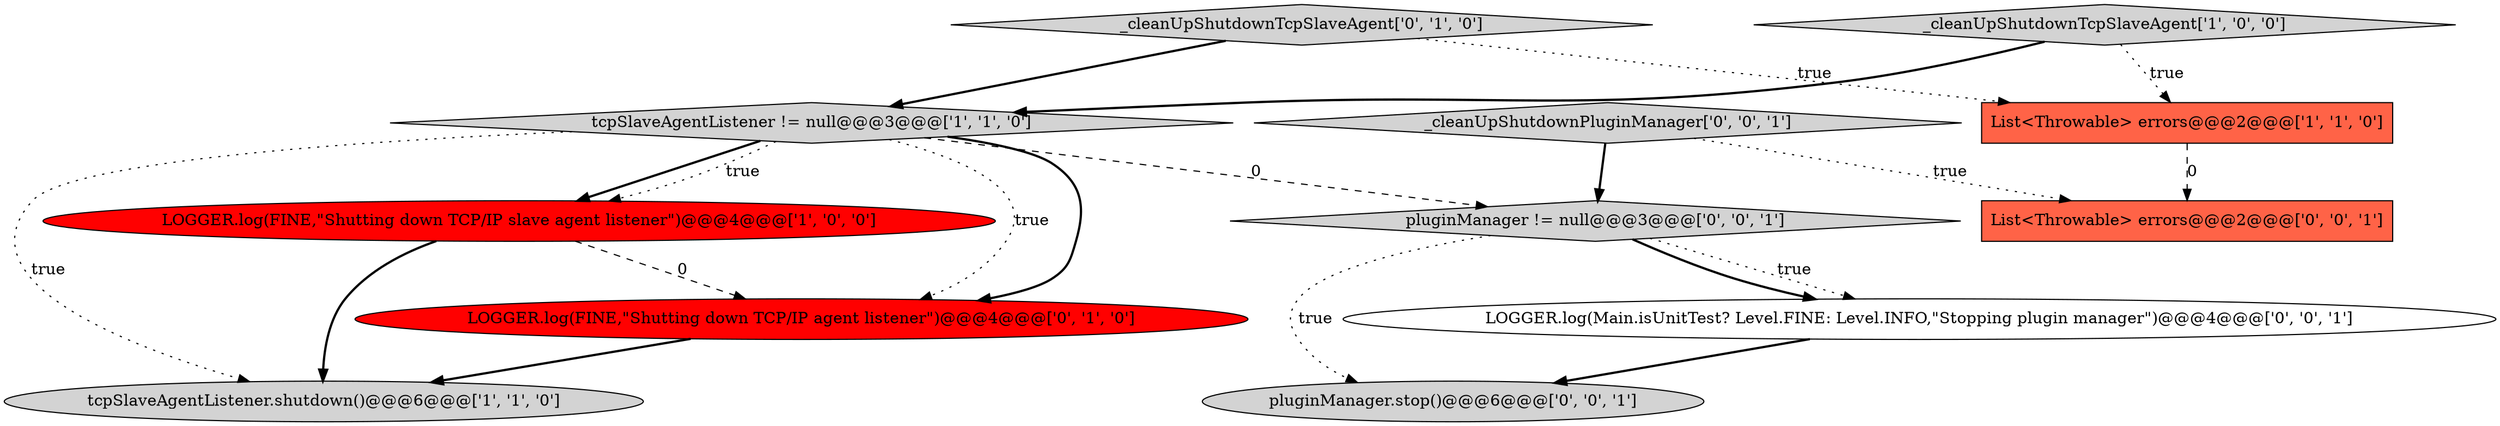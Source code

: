 digraph {
10 [style = filled, label = "_cleanUpShutdownPluginManager['0', '0', '1']", fillcolor = lightgray, shape = diamond image = "AAA0AAABBB3BBB"];
5 [style = filled, label = "_cleanUpShutdownTcpSlaveAgent['0', '1', '0']", fillcolor = lightgray, shape = diamond image = "AAA0AAABBB2BBB"];
3 [style = filled, label = "tcpSlaveAgentListener != null@@@3@@@['1', '1', '0']", fillcolor = lightgray, shape = diamond image = "AAA0AAABBB1BBB"];
7 [style = filled, label = "LOGGER.log(Main.isUnitTest? Level.FINE: Level.INFO,\"Stopping plugin manager\")@@@4@@@['0', '0', '1']", fillcolor = white, shape = ellipse image = "AAA0AAABBB3BBB"];
4 [style = filled, label = "_cleanUpShutdownTcpSlaveAgent['1', '0', '0']", fillcolor = lightgray, shape = diamond image = "AAA0AAABBB1BBB"];
1 [style = filled, label = "LOGGER.log(FINE,\"Shutting down TCP/IP slave agent listener\")@@@4@@@['1', '0', '0']", fillcolor = red, shape = ellipse image = "AAA1AAABBB1BBB"];
8 [style = filled, label = "List<Throwable> errors@@@2@@@['0', '0', '1']", fillcolor = tomato, shape = box image = "AAA0AAABBB3BBB"];
2 [style = filled, label = "tcpSlaveAgentListener.shutdown()@@@6@@@['1', '1', '0']", fillcolor = lightgray, shape = ellipse image = "AAA0AAABBB1BBB"];
11 [style = filled, label = "pluginManager.stop()@@@6@@@['0', '0', '1']", fillcolor = lightgray, shape = ellipse image = "AAA0AAABBB3BBB"];
9 [style = filled, label = "pluginManager != null@@@3@@@['0', '0', '1']", fillcolor = lightgray, shape = diamond image = "AAA0AAABBB3BBB"];
6 [style = filled, label = "LOGGER.log(FINE,\"Shutting down TCP/IP agent listener\")@@@4@@@['0', '1', '0']", fillcolor = red, shape = ellipse image = "AAA1AAABBB2BBB"];
0 [style = filled, label = "List<Throwable> errors@@@2@@@['1', '1', '0']", fillcolor = tomato, shape = box image = "AAA0AAABBB1BBB"];
5->3 [style = bold, label=""];
0->8 [style = dashed, label="0"];
10->8 [style = dotted, label="true"];
4->3 [style = bold, label=""];
3->6 [style = bold, label=""];
1->2 [style = bold, label=""];
10->9 [style = bold, label=""];
7->11 [style = bold, label=""];
5->0 [style = dotted, label="true"];
9->7 [style = dotted, label="true"];
3->6 [style = dotted, label="true"];
3->1 [style = bold, label=""];
9->7 [style = bold, label=""];
3->9 [style = dashed, label="0"];
3->1 [style = dotted, label="true"];
1->6 [style = dashed, label="0"];
3->2 [style = dotted, label="true"];
9->11 [style = dotted, label="true"];
4->0 [style = dotted, label="true"];
6->2 [style = bold, label=""];
}
